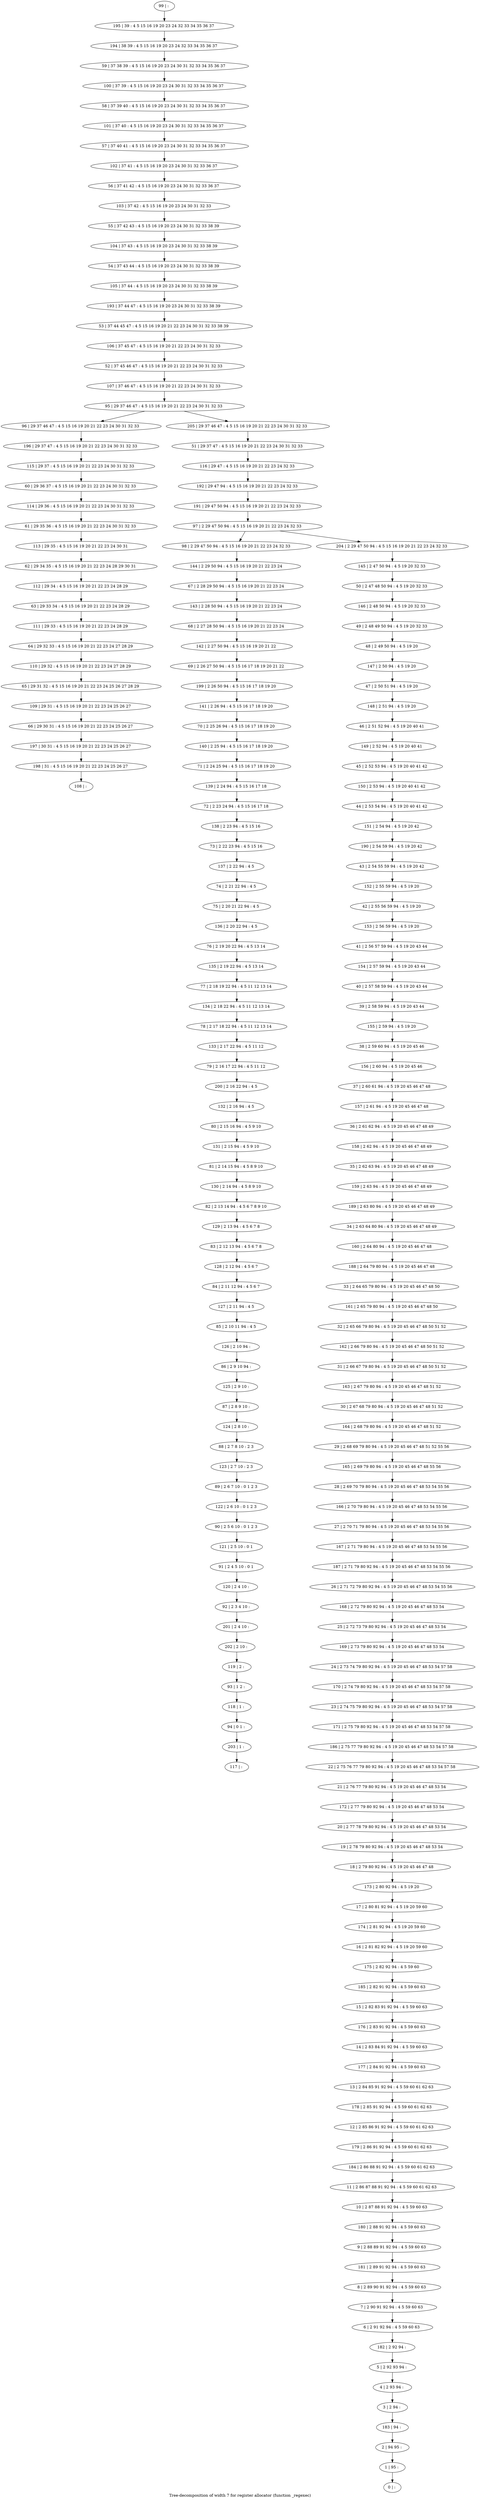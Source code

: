 digraph G {
graph [label="Tree-decomposition of width 7 for register allocator (function _regexec)"]
0[label="0 | : "];
1[label="1 | 95 : "];
2[label="2 | 94 95 : "];
3[label="3 | 2 94 : "];
4[label="4 | 2 93 94 : "];
5[label="5 | 2 92 93 94 : "];
6[label="6 | 2 91 92 94 : 4 5 59 60 63 "];
7[label="7 | 2 90 91 92 94 : 4 5 59 60 63 "];
8[label="8 | 2 89 90 91 92 94 : 4 5 59 60 63 "];
9[label="9 | 2 88 89 91 92 94 : 4 5 59 60 63 "];
10[label="10 | 2 87 88 91 92 94 : 4 5 59 60 63 "];
11[label="11 | 2 86 87 88 91 92 94 : 4 5 59 60 61 62 63 "];
12[label="12 | 2 85 86 91 92 94 : 4 5 59 60 61 62 63 "];
13[label="13 | 2 84 85 91 92 94 : 4 5 59 60 61 62 63 "];
14[label="14 | 2 83 84 91 92 94 : 4 5 59 60 63 "];
15[label="15 | 2 82 83 91 92 94 : 4 5 59 60 63 "];
16[label="16 | 2 81 82 92 94 : 4 5 19 20 59 60 "];
17[label="17 | 2 80 81 92 94 : 4 5 19 20 59 60 "];
18[label="18 | 2 79 80 92 94 : 4 5 19 20 45 46 47 48 "];
19[label="19 | 2 78 79 80 92 94 : 4 5 19 20 45 46 47 48 53 54 "];
20[label="20 | 2 77 78 79 80 92 94 : 4 5 19 20 45 46 47 48 53 54 "];
21[label="21 | 2 76 77 79 80 92 94 : 4 5 19 20 45 46 47 48 53 54 "];
22[label="22 | 2 75 76 77 79 80 92 94 : 4 5 19 20 45 46 47 48 53 54 57 58 "];
23[label="23 | 2 74 75 79 80 92 94 : 4 5 19 20 45 46 47 48 53 54 57 58 "];
24[label="24 | 2 73 74 79 80 92 94 : 4 5 19 20 45 46 47 48 53 54 57 58 "];
25[label="25 | 2 72 73 79 80 92 94 : 4 5 19 20 45 46 47 48 53 54 "];
26[label="26 | 2 71 72 79 80 92 94 : 4 5 19 20 45 46 47 48 53 54 55 56 "];
27[label="27 | 2 70 71 79 80 94 : 4 5 19 20 45 46 47 48 53 54 55 56 "];
28[label="28 | 2 69 70 79 80 94 : 4 5 19 20 45 46 47 48 53 54 55 56 "];
29[label="29 | 2 68 69 79 80 94 : 4 5 19 20 45 46 47 48 51 52 55 56 "];
30[label="30 | 2 67 68 79 80 94 : 4 5 19 20 45 46 47 48 51 52 "];
31[label="31 | 2 66 67 79 80 94 : 4 5 19 20 45 46 47 48 50 51 52 "];
32[label="32 | 2 65 66 79 80 94 : 4 5 19 20 45 46 47 48 50 51 52 "];
33[label="33 | 2 64 65 79 80 94 : 4 5 19 20 45 46 47 48 50 "];
34[label="34 | 2 63 64 80 94 : 4 5 19 20 45 46 47 48 49 "];
35[label="35 | 2 62 63 94 : 4 5 19 20 45 46 47 48 49 "];
36[label="36 | 2 61 62 94 : 4 5 19 20 45 46 47 48 49 "];
37[label="37 | 2 60 61 94 : 4 5 19 20 45 46 47 48 "];
38[label="38 | 2 59 60 94 : 4 5 19 20 45 46 "];
39[label="39 | 2 58 59 94 : 4 5 19 20 43 44 "];
40[label="40 | 2 57 58 59 94 : 4 5 19 20 43 44 "];
41[label="41 | 2 56 57 59 94 : 4 5 19 20 43 44 "];
42[label="42 | 2 55 56 59 94 : 4 5 19 20 "];
43[label="43 | 2 54 55 59 94 : 4 5 19 20 42 "];
44[label="44 | 2 53 54 94 : 4 5 19 20 40 41 42 "];
45[label="45 | 2 52 53 94 : 4 5 19 20 40 41 42 "];
46[label="46 | 2 51 52 94 : 4 5 19 20 40 41 "];
47[label="47 | 2 50 51 94 : 4 5 19 20 "];
48[label="48 | 2 49 50 94 : 4 5 19 20 "];
49[label="49 | 2 48 49 50 94 : 4 5 19 20 32 33 "];
50[label="50 | 2 47 48 50 94 : 4 5 19 20 32 33 "];
51[label="51 | 29 37 47 : 4 5 15 16 19 20 21 22 23 24 30 31 32 33 "];
52[label="52 | 37 45 46 47 : 4 5 15 16 19 20 21 22 23 24 30 31 32 33 "];
53[label="53 | 37 44 45 47 : 4 5 15 16 19 20 21 22 23 24 30 31 32 33 38 39 "];
54[label="54 | 37 43 44 : 4 5 15 16 19 20 23 24 30 31 32 33 38 39 "];
55[label="55 | 37 42 43 : 4 5 15 16 19 20 23 24 30 31 32 33 38 39 "];
56[label="56 | 37 41 42 : 4 5 15 16 19 20 23 24 30 31 32 33 36 37 "];
57[label="57 | 37 40 41 : 4 5 15 16 19 20 23 24 30 31 32 33 34 35 36 37 "];
58[label="58 | 37 39 40 : 4 5 15 16 19 20 23 24 30 31 32 33 34 35 36 37 "];
59[label="59 | 37 38 39 : 4 5 15 16 19 20 23 24 30 31 32 33 34 35 36 37 "];
60[label="60 | 29 36 37 : 4 5 15 16 19 20 21 22 23 24 30 31 32 33 "];
61[label="61 | 29 35 36 : 4 5 15 16 19 20 21 22 23 24 30 31 32 33 "];
62[label="62 | 29 34 35 : 4 5 15 16 19 20 21 22 23 24 28 29 30 31 "];
63[label="63 | 29 33 34 : 4 5 15 16 19 20 21 22 23 24 28 29 "];
64[label="64 | 29 32 33 : 4 5 15 16 19 20 21 22 23 24 27 28 29 "];
65[label="65 | 29 31 32 : 4 5 15 16 19 20 21 22 23 24 25 26 27 28 29 "];
66[label="66 | 29 30 31 : 4 5 15 16 19 20 21 22 23 24 25 26 27 "];
67[label="67 | 2 28 29 50 94 : 4 5 15 16 19 20 21 22 23 24 "];
68[label="68 | 2 27 28 50 94 : 4 5 15 16 19 20 21 22 23 24 "];
69[label="69 | 2 26 27 50 94 : 4 5 15 16 17 18 19 20 21 22 "];
70[label="70 | 2 25 26 94 : 4 5 15 16 17 18 19 20 "];
71[label="71 | 2 24 25 94 : 4 5 15 16 17 18 19 20 "];
72[label="72 | 2 23 24 94 : 4 5 15 16 17 18 "];
73[label="73 | 2 22 23 94 : 4 5 15 16 "];
74[label="74 | 2 21 22 94 : 4 5 "];
75[label="75 | 2 20 21 22 94 : 4 5 "];
76[label="76 | 2 19 20 22 94 : 4 5 13 14 "];
77[label="77 | 2 18 19 22 94 : 4 5 11 12 13 14 "];
78[label="78 | 2 17 18 22 94 : 4 5 11 12 13 14 "];
79[label="79 | 2 16 17 22 94 : 4 5 11 12 "];
80[label="80 | 2 15 16 94 : 4 5 9 10 "];
81[label="81 | 2 14 15 94 : 4 5 8 9 10 "];
82[label="82 | 2 13 14 94 : 4 5 6 7 8 9 10 "];
83[label="83 | 2 12 13 94 : 4 5 6 7 8 "];
84[label="84 | 2 11 12 94 : 4 5 6 7 "];
85[label="85 | 2 10 11 94 : 4 5 "];
86[label="86 | 2 9 10 94 : "];
87[label="87 | 2 8 9 10 : "];
88[label="88 | 2 7 8 10 : 2 3 "];
89[label="89 | 2 6 7 10 : 0 1 2 3 "];
90[label="90 | 2 5 6 10 : 0 1 2 3 "];
91[label="91 | 2 4 5 10 : 0 1 "];
92[label="92 | 2 3 4 10 : "];
93[label="93 | 1 2 : "];
94[label="94 | 0 1 : "];
95[label="95 | 29 37 46 47 : 4 5 15 16 19 20 21 22 23 24 30 31 32 33 "];
96[label="96 | 29 37 46 47 : 4 5 15 16 19 20 21 22 23 24 30 31 32 33 "];
97[label="97 | 2 29 47 50 94 : 4 5 15 16 19 20 21 22 23 24 32 33 "];
98[label="98 | 2 29 47 50 94 : 4 5 15 16 19 20 21 22 23 24 32 33 "];
99[label="99 | : "];
100[label="100 | 37 39 : 4 5 15 16 19 20 23 24 30 31 32 33 34 35 36 37 "];
101[label="101 | 37 40 : 4 5 15 16 19 20 23 24 30 31 32 33 34 35 36 37 "];
102[label="102 | 37 41 : 4 5 15 16 19 20 23 24 30 31 32 33 36 37 "];
103[label="103 | 37 42 : 4 5 15 16 19 20 23 24 30 31 32 33 "];
104[label="104 | 37 43 : 4 5 15 16 19 20 23 24 30 31 32 33 38 39 "];
105[label="105 | 37 44 : 4 5 15 16 19 20 23 24 30 31 32 33 38 39 "];
106[label="106 | 37 45 47 : 4 5 15 16 19 20 21 22 23 24 30 31 32 33 "];
107[label="107 | 37 46 47 : 4 5 15 16 19 20 21 22 23 24 30 31 32 33 "];
108[label="108 | : "];
109[label="109 | 29 31 : 4 5 15 16 19 20 21 22 23 24 25 26 27 "];
110[label="110 | 29 32 : 4 5 15 16 19 20 21 22 23 24 27 28 29 "];
111[label="111 | 29 33 : 4 5 15 16 19 20 21 22 23 24 28 29 "];
112[label="112 | 29 34 : 4 5 15 16 19 20 21 22 23 24 28 29 "];
113[label="113 | 29 35 : 4 5 15 16 19 20 21 22 23 24 30 31 "];
114[label="114 | 29 36 : 4 5 15 16 19 20 21 22 23 24 30 31 32 33 "];
115[label="115 | 29 37 : 4 5 15 16 19 20 21 22 23 24 30 31 32 33 "];
116[label="116 | 29 47 : 4 5 15 16 19 20 21 22 23 24 32 33 "];
117[label="117 | : "];
118[label="118 | 1 : "];
119[label="119 | 2 : "];
120[label="120 | 2 4 10 : "];
121[label="121 | 2 5 10 : 0 1 "];
122[label="122 | 2 6 10 : 0 1 2 3 "];
123[label="123 | 2 7 10 : 2 3 "];
124[label="124 | 2 8 10 : "];
125[label="125 | 2 9 10 : "];
126[label="126 | 2 10 94 : "];
127[label="127 | 2 11 94 : 4 5 "];
128[label="128 | 2 12 94 : 4 5 6 7 "];
129[label="129 | 2 13 94 : 4 5 6 7 8 "];
130[label="130 | 2 14 94 : 4 5 8 9 10 "];
131[label="131 | 2 15 94 : 4 5 9 10 "];
132[label="132 | 2 16 94 : 4 5 "];
133[label="133 | 2 17 22 94 : 4 5 11 12 "];
134[label="134 | 2 18 22 94 : 4 5 11 12 13 14 "];
135[label="135 | 2 19 22 94 : 4 5 13 14 "];
136[label="136 | 2 20 22 94 : 4 5 "];
137[label="137 | 2 22 94 : 4 5 "];
138[label="138 | 2 23 94 : 4 5 15 16 "];
139[label="139 | 2 24 94 : 4 5 15 16 17 18 "];
140[label="140 | 2 25 94 : 4 5 15 16 17 18 19 20 "];
141[label="141 | 2 26 94 : 4 5 15 16 17 18 19 20 "];
142[label="142 | 2 27 50 94 : 4 5 15 16 19 20 21 22 "];
143[label="143 | 2 28 50 94 : 4 5 15 16 19 20 21 22 23 24 "];
144[label="144 | 2 29 50 94 : 4 5 15 16 19 20 21 22 23 24 "];
145[label="145 | 2 47 50 94 : 4 5 19 20 32 33 "];
146[label="146 | 2 48 50 94 : 4 5 19 20 32 33 "];
147[label="147 | 2 50 94 : 4 5 19 20 "];
148[label="148 | 2 51 94 : 4 5 19 20 "];
149[label="149 | 2 52 94 : 4 5 19 20 40 41 "];
150[label="150 | 2 53 94 : 4 5 19 20 40 41 42 "];
151[label="151 | 2 54 94 : 4 5 19 20 42 "];
152[label="152 | 2 55 59 94 : 4 5 19 20 "];
153[label="153 | 2 56 59 94 : 4 5 19 20 "];
154[label="154 | 2 57 59 94 : 4 5 19 20 43 44 "];
155[label="155 | 2 59 94 : 4 5 19 20 "];
156[label="156 | 2 60 94 : 4 5 19 20 45 46 "];
157[label="157 | 2 61 94 : 4 5 19 20 45 46 47 48 "];
158[label="158 | 2 62 94 : 4 5 19 20 45 46 47 48 49 "];
159[label="159 | 2 63 94 : 4 5 19 20 45 46 47 48 49 "];
160[label="160 | 2 64 80 94 : 4 5 19 20 45 46 47 48 "];
161[label="161 | 2 65 79 80 94 : 4 5 19 20 45 46 47 48 50 "];
162[label="162 | 2 66 79 80 94 : 4 5 19 20 45 46 47 48 50 51 52 "];
163[label="163 | 2 67 79 80 94 : 4 5 19 20 45 46 47 48 51 52 "];
164[label="164 | 2 68 79 80 94 : 4 5 19 20 45 46 47 48 51 52 "];
165[label="165 | 2 69 79 80 94 : 4 5 19 20 45 46 47 48 55 56 "];
166[label="166 | 2 70 79 80 94 : 4 5 19 20 45 46 47 48 53 54 55 56 "];
167[label="167 | 2 71 79 80 94 : 4 5 19 20 45 46 47 48 53 54 55 56 "];
168[label="168 | 2 72 79 80 92 94 : 4 5 19 20 45 46 47 48 53 54 "];
169[label="169 | 2 73 79 80 92 94 : 4 5 19 20 45 46 47 48 53 54 "];
170[label="170 | 2 74 79 80 92 94 : 4 5 19 20 45 46 47 48 53 54 57 58 "];
171[label="171 | 2 75 79 80 92 94 : 4 5 19 20 45 46 47 48 53 54 57 58 "];
172[label="172 | 2 77 79 80 92 94 : 4 5 19 20 45 46 47 48 53 54 "];
173[label="173 | 2 80 92 94 : 4 5 19 20 "];
174[label="174 | 2 81 92 94 : 4 5 19 20 59 60 "];
175[label="175 | 2 82 92 94 : 4 5 59 60 "];
176[label="176 | 2 83 91 92 94 : 4 5 59 60 63 "];
177[label="177 | 2 84 91 92 94 : 4 5 59 60 63 "];
178[label="178 | 2 85 91 92 94 : 4 5 59 60 61 62 63 "];
179[label="179 | 2 86 91 92 94 : 4 5 59 60 61 62 63 "];
180[label="180 | 2 88 91 92 94 : 4 5 59 60 63 "];
181[label="181 | 2 89 91 92 94 : 4 5 59 60 63 "];
182[label="182 | 2 92 94 : "];
183[label="183 | 94 : "];
184[label="184 | 2 86 88 91 92 94 : 4 5 59 60 61 62 63 "];
185[label="185 | 2 82 91 92 94 : 4 5 59 60 63 "];
186[label="186 | 2 75 77 79 80 92 94 : 4 5 19 20 45 46 47 48 53 54 57 58 "];
187[label="187 | 2 71 79 80 92 94 : 4 5 19 20 45 46 47 48 53 54 55 56 "];
188[label="188 | 2 64 79 80 94 : 4 5 19 20 45 46 47 48 "];
189[label="189 | 2 63 80 94 : 4 5 19 20 45 46 47 48 49 "];
190[label="190 | 2 54 59 94 : 4 5 19 20 42 "];
191[label="191 | 29 47 50 94 : 4 5 15 16 19 20 21 22 23 24 32 33 "];
192[label="192 | 29 47 94 : 4 5 15 16 19 20 21 22 23 24 32 33 "];
193[label="193 | 37 44 47 : 4 5 15 16 19 20 23 24 30 31 32 33 38 39 "];
194[label="194 | 38 39 : 4 5 15 16 19 20 23 24 32 33 34 35 36 37 "];
195[label="195 | 39 : 4 5 15 16 19 20 23 24 32 33 34 35 36 37 "];
196[label="196 | 29 37 47 : 4 5 15 16 19 20 21 22 23 24 30 31 32 33 "];
197[label="197 | 30 31 : 4 5 15 16 19 20 21 22 23 24 25 26 27 "];
198[label="198 | 31 : 4 5 15 16 19 20 21 22 23 24 25 26 27 "];
199[label="199 | 2 26 50 94 : 4 5 15 16 17 18 19 20 "];
200[label="200 | 2 16 22 94 : 4 5 "];
201[label="201 | 2 4 10 : "];
202[label="202 | 2 10 : "];
203[label="203 | 1 : "];
204[label="204 | 2 29 47 50 94 : 4 5 15 16 19 20 21 22 23 24 32 33 "];
205[label="205 | 29 37 46 47 : 4 5 15 16 19 20 21 22 23 24 30 31 32 33 "];
74->75 ;
109->66 ;
65->109 ;
110->65 ;
64->110 ;
111->64 ;
63->111 ;
112->63 ;
62->112 ;
113->62 ;
61->113 ;
114->61 ;
60->114 ;
115->60 ;
118->94 ;
93->118 ;
119->93 ;
120->92 ;
91->120 ;
121->91 ;
90->121 ;
122->90 ;
89->122 ;
123->89 ;
88->123 ;
124->88 ;
87->124 ;
125->87 ;
86->125 ;
126->86 ;
85->126 ;
127->85 ;
84->127 ;
128->84 ;
83->128 ;
129->83 ;
82->129 ;
130->82 ;
81->130 ;
131->81 ;
80->131 ;
132->80 ;
133->79 ;
78->133 ;
134->78 ;
77->134 ;
135->77 ;
76->135 ;
136->76 ;
75->136 ;
137->74 ;
73->137 ;
138->73 ;
72->138 ;
139->72 ;
71->139 ;
140->71 ;
70->140 ;
141->70 ;
142->69 ;
68->142 ;
143->68 ;
67->143 ;
144->67 ;
98->144 ;
196->115 ;
96->196 ;
66->197 ;
198->108 ;
197->198 ;
199->141 ;
69->199 ;
200->132 ;
79->200 ;
92->201 ;
202->119 ;
201->202 ;
203->117 ;
94->203 ;
99->195 ;
195->194 ;
194->59 ;
59->100 ;
100->58 ;
58->101 ;
101->57 ;
57->102 ;
102->56 ;
56->103 ;
103->55 ;
55->104 ;
104->54 ;
54->105 ;
105->193 ;
193->53 ;
53->106 ;
106->52 ;
52->107 ;
107->95 ;
51->116 ;
116->192 ;
192->191 ;
191->97 ;
145->50 ;
50->146 ;
146->49 ;
49->48 ;
48->147 ;
147->47 ;
47->148 ;
148->46 ;
46->149 ;
149->45 ;
45->150 ;
150->44 ;
44->151 ;
151->190 ;
190->43 ;
43->152 ;
152->42 ;
42->153 ;
153->41 ;
41->154 ;
154->40 ;
40->39 ;
39->155 ;
155->38 ;
38->156 ;
156->37 ;
37->157 ;
157->36 ;
36->158 ;
158->35 ;
35->159 ;
159->189 ;
189->34 ;
34->160 ;
160->188 ;
188->33 ;
33->161 ;
161->32 ;
32->162 ;
162->31 ;
31->163 ;
163->30 ;
30->164 ;
164->29 ;
29->165 ;
165->28 ;
28->166 ;
166->27 ;
27->167 ;
167->187 ;
187->26 ;
26->168 ;
168->25 ;
25->169 ;
169->24 ;
24->170 ;
170->23 ;
23->171 ;
171->186 ;
186->22 ;
22->21 ;
21->172 ;
172->20 ;
20->19 ;
19->18 ;
18->173 ;
173->17 ;
17->174 ;
174->16 ;
16->175 ;
175->185 ;
185->15 ;
15->176 ;
176->14 ;
14->177 ;
177->13 ;
13->178 ;
178->12 ;
12->179 ;
179->184 ;
184->11 ;
11->10 ;
10->180 ;
180->9 ;
9->181 ;
181->8 ;
8->7 ;
7->6 ;
6->182 ;
182->5 ;
5->4 ;
4->3 ;
3->183 ;
183->2 ;
2->1 ;
1->0 ;
204->145 ;
205->51 ;
97->98 ;
97->204 ;
95->96 ;
95->205 ;
}
